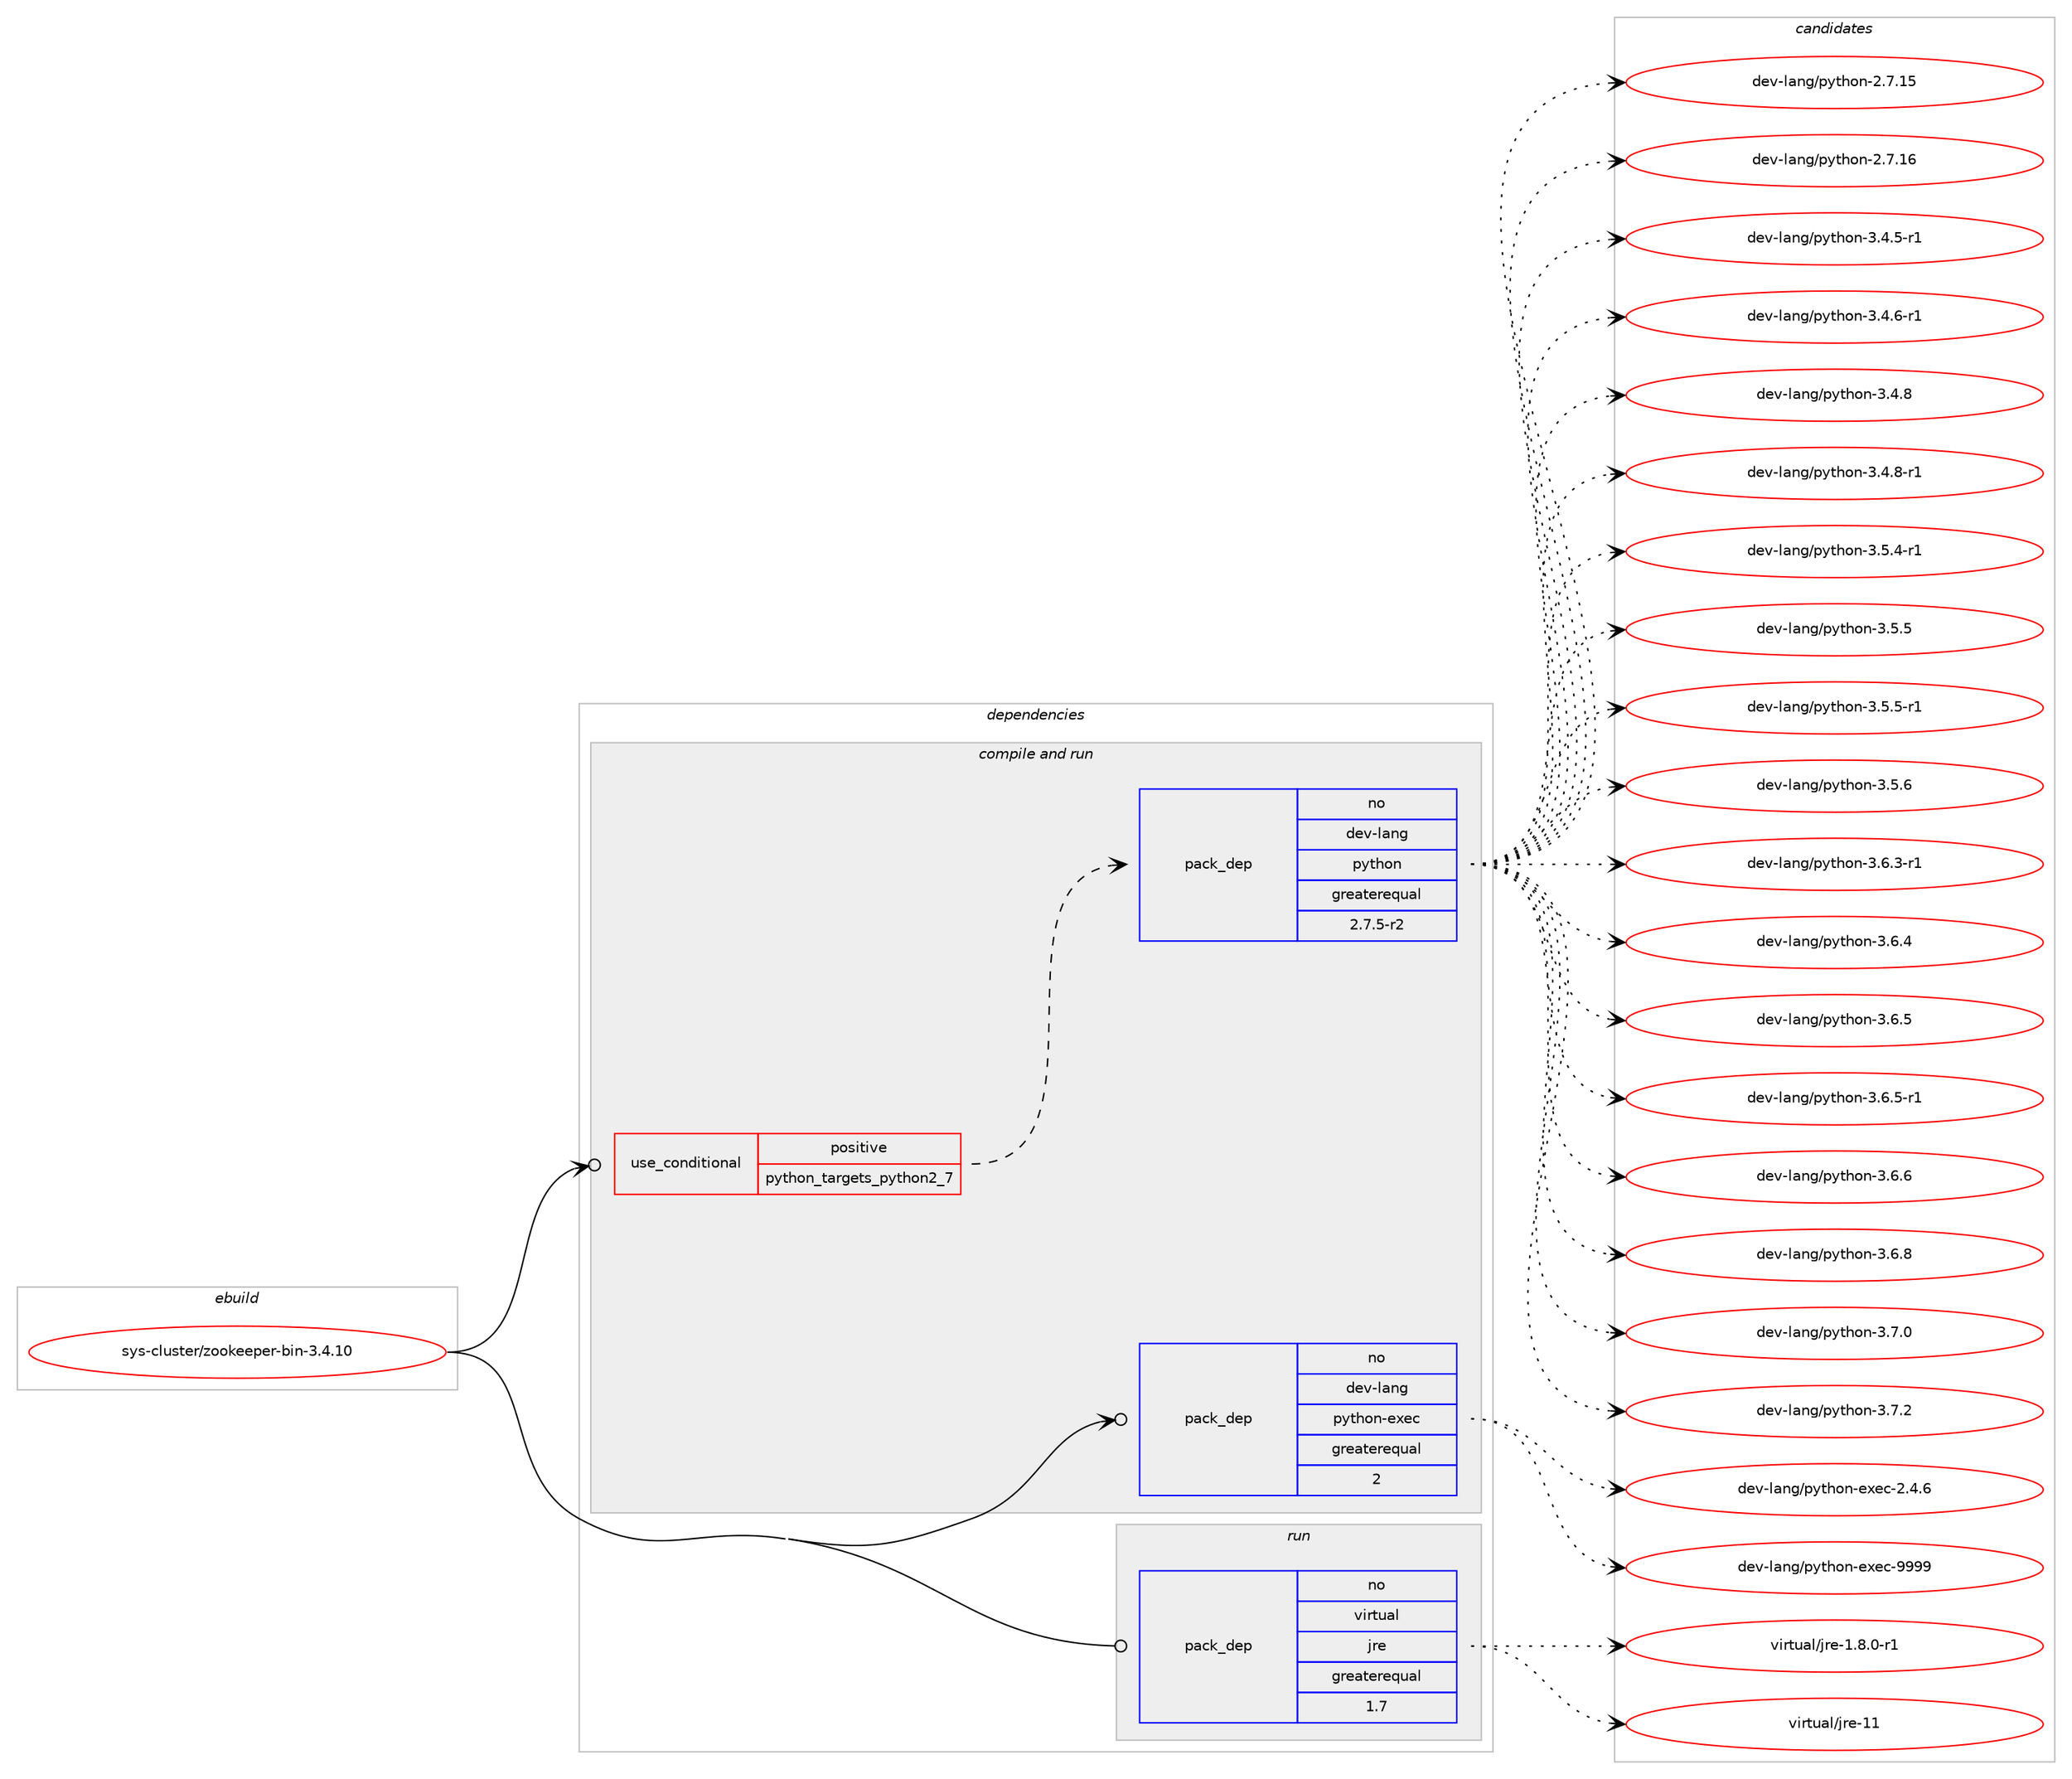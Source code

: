 digraph prolog {

# *************
# Graph options
# *************

newrank=true;
concentrate=true;
compound=true;
graph [rankdir=LR,fontname=Helvetica,fontsize=10,ranksep=1.5];#, ranksep=2.5, nodesep=0.2];
edge  [arrowhead=vee];
node  [fontname=Helvetica,fontsize=10];

# **********
# The ebuild
# **********

subgraph cluster_leftcol {
color=gray;
rank=same;
label=<<i>ebuild</i>>;
id [label="sys-cluster/zookeeper-bin-3.4.10", color=red, width=4, href="../sys-cluster/zookeeper-bin-3.4.10.svg"];
}

# ****************
# The dependencies
# ****************

subgraph cluster_midcol {
color=gray;
label=<<i>dependencies</i>>;
subgraph cluster_compile {
fillcolor="#eeeeee";
style=filled;
label=<<i>compile</i>>;
}
subgraph cluster_compileandrun {
fillcolor="#eeeeee";
style=filled;
label=<<i>compile and run</i>>;
subgraph cond459267 {
dependency1726228 [label=<<TABLE BORDER="0" CELLBORDER="1" CELLSPACING="0" CELLPADDING="4"><TR><TD ROWSPAN="3" CELLPADDING="10">use_conditional</TD></TR><TR><TD>positive</TD></TR><TR><TD>python_targets_python2_7</TD></TR></TABLE>>, shape=none, color=red];
subgraph pack1238678 {
dependency1726229 [label=<<TABLE BORDER="0" CELLBORDER="1" CELLSPACING="0" CELLPADDING="4" WIDTH="220"><TR><TD ROWSPAN="6" CELLPADDING="30">pack_dep</TD></TR><TR><TD WIDTH="110">no</TD></TR><TR><TD>dev-lang</TD></TR><TR><TD>python</TD></TR><TR><TD>greaterequal</TD></TR><TR><TD>2.7.5-r2</TD></TR></TABLE>>, shape=none, color=blue];
}
dependency1726228:e -> dependency1726229:w [weight=20,style="dashed",arrowhead="vee"];
}
id:e -> dependency1726228:w [weight=20,style="solid",arrowhead="odotvee"];
subgraph pack1238679 {
dependency1726230 [label=<<TABLE BORDER="0" CELLBORDER="1" CELLSPACING="0" CELLPADDING="4" WIDTH="220"><TR><TD ROWSPAN="6" CELLPADDING="30">pack_dep</TD></TR><TR><TD WIDTH="110">no</TD></TR><TR><TD>dev-lang</TD></TR><TR><TD>python-exec</TD></TR><TR><TD>greaterequal</TD></TR><TR><TD>2</TD></TR></TABLE>>, shape=none, color=blue];
}
id:e -> dependency1726230:w [weight=20,style="solid",arrowhead="odotvee"];
}
subgraph cluster_run {
fillcolor="#eeeeee";
style=filled;
label=<<i>run</i>>;
subgraph pack1238680 {
dependency1726231 [label=<<TABLE BORDER="0" CELLBORDER="1" CELLSPACING="0" CELLPADDING="4" WIDTH="220"><TR><TD ROWSPAN="6" CELLPADDING="30">pack_dep</TD></TR><TR><TD WIDTH="110">no</TD></TR><TR><TD>virtual</TD></TR><TR><TD>jre</TD></TR><TR><TD>greaterequal</TD></TR><TR><TD>1.7</TD></TR></TABLE>>, shape=none, color=blue];
}
id:e -> dependency1726231:w [weight=20,style="solid",arrowhead="odot"];
}
}

# **************
# The candidates
# **************

subgraph cluster_choices {
rank=same;
color=gray;
label=<<i>candidates</i>>;

subgraph choice1238678 {
color=black;
nodesep=1;
choice10010111845108971101034711212111610411111045504655464953 [label="dev-lang/python-2.7.15", color=red, width=4,href="../dev-lang/python-2.7.15.svg"];
choice10010111845108971101034711212111610411111045504655464954 [label="dev-lang/python-2.7.16", color=red, width=4,href="../dev-lang/python-2.7.16.svg"];
choice1001011184510897110103471121211161041111104551465246534511449 [label="dev-lang/python-3.4.5-r1", color=red, width=4,href="../dev-lang/python-3.4.5-r1.svg"];
choice1001011184510897110103471121211161041111104551465246544511449 [label="dev-lang/python-3.4.6-r1", color=red, width=4,href="../dev-lang/python-3.4.6-r1.svg"];
choice100101118451089711010347112121116104111110455146524656 [label="dev-lang/python-3.4.8", color=red, width=4,href="../dev-lang/python-3.4.8.svg"];
choice1001011184510897110103471121211161041111104551465246564511449 [label="dev-lang/python-3.4.8-r1", color=red, width=4,href="../dev-lang/python-3.4.8-r1.svg"];
choice1001011184510897110103471121211161041111104551465346524511449 [label="dev-lang/python-3.5.4-r1", color=red, width=4,href="../dev-lang/python-3.5.4-r1.svg"];
choice100101118451089711010347112121116104111110455146534653 [label="dev-lang/python-3.5.5", color=red, width=4,href="../dev-lang/python-3.5.5.svg"];
choice1001011184510897110103471121211161041111104551465346534511449 [label="dev-lang/python-3.5.5-r1", color=red, width=4,href="../dev-lang/python-3.5.5-r1.svg"];
choice100101118451089711010347112121116104111110455146534654 [label="dev-lang/python-3.5.6", color=red, width=4,href="../dev-lang/python-3.5.6.svg"];
choice1001011184510897110103471121211161041111104551465446514511449 [label="dev-lang/python-3.6.3-r1", color=red, width=4,href="../dev-lang/python-3.6.3-r1.svg"];
choice100101118451089711010347112121116104111110455146544652 [label="dev-lang/python-3.6.4", color=red, width=4,href="../dev-lang/python-3.6.4.svg"];
choice100101118451089711010347112121116104111110455146544653 [label="dev-lang/python-3.6.5", color=red, width=4,href="../dev-lang/python-3.6.5.svg"];
choice1001011184510897110103471121211161041111104551465446534511449 [label="dev-lang/python-3.6.5-r1", color=red, width=4,href="../dev-lang/python-3.6.5-r1.svg"];
choice100101118451089711010347112121116104111110455146544654 [label="dev-lang/python-3.6.6", color=red, width=4,href="../dev-lang/python-3.6.6.svg"];
choice100101118451089711010347112121116104111110455146544656 [label="dev-lang/python-3.6.8", color=red, width=4,href="../dev-lang/python-3.6.8.svg"];
choice100101118451089711010347112121116104111110455146554648 [label="dev-lang/python-3.7.0", color=red, width=4,href="../dev-lang/python-3.7.0.svg"];
choice100101118451089711010347112121116104111110455146554650 [label="dev-lang/python-3.7.2", color=red, width=4,href="../dev-lang/python-3.7.2.svg"];
dependency1726229:e -> choice10010111845108971101034711212111610411111045504655464953:w [style=dotted,weight="100"];
dependency1726229:e -> choice10010111845108971101034711212111610411111045504655464954:w [style=dotted,weight="100"];
dependency1726229:e -> choice1001011184510897110103471121211161041111104551465246534511449:w [style=dotted,weight="100"];
dependency1726229:e -> choice1001011184510897110103471121211161041111104551465246544511449:w [style=dotted,weight="100"];
dependency1726229:e -> choice100101118451089711010347112121116104111110455146524656:w [style=dotted,weight="100"];
dependency1726229:e -> choice1001011184510897110103471121211161041111104551465246564511449:w [style=dotted,weight="100"];
dependency1726229:e -> choice1001011184510897110103471121211161041111104551465346524511449:w [style=dotted,weight="100"];
dependency1726229:e -> choice100101118451089711010347112121116104111110455146534653:w [style=dotted,weight="100"];
dependency1726229:e -> choice1001011184510897110103471121211161041111104551465346534511449:w [style=dotted,weight="100"];
dependency1726229:e -> choice100101118451089711010347112121116104111110455146534654:w [style=dotted,weight="100"];
dependency1726229:e -> choice1001011184510897110103471121211161041111104551465446514511449:w [style=dotted,weight="100"];
dependency1726229:e -> choice100101118451089711010347112121116104111110455146544652:w [style=dotted,weight="100"];
dependency1726229:e -> choice100101118451089711010347112121116104111110455146544653:w [style=dotted,weight="100"];
dependency1726229:e -> choice1001011184510897110103471121211161041111104551465446534511449:w [style=dotted,weight="100"];
dependency1726229:e -> choice100101118451089711010347112121116104111110455146544654:w [style=dotted,weight="100"];
dependency1726229:e -> choice100101118451089711010347112121116104111110455146544656:w [style=dotted,weight="100"];
dependency1726229:e -> choice100101118451089711010347112121116104111110455146554648:w [style=dotted,weight="100"];
dependency1726229:e -> choice100101118451089711010347112121116104111110455146554650:w [style=dotted,weight="100"];
}
subgraph choice1238679 {
color=black;
nodesep=1;
choice1001011184510897110103471121211161041111104510112010199455046524654 [label="dev-lang/python-exec-2.4.6", color=red, width=4,href="../dev-lang/python-exec-2.4.6.svg"];
choice10010111845108971101034711212111610411111045101120101994557575757 [label="dev-lang/python-exec-9999", color=red, width=4,href="../dev-lang/python-exec-9999.svg"];
dependency1726230:e -> choice1001011184510897110103471121211161041111104510112010199455046524654:w [style=dotted,weight="100"];
dependency1726230:e -> choice10010111845108971101034711212111610411111045101120101994557575757:w [style=dotted,weight="100"];
}
subgraph choice1238680 {
color=black;
nodesep=1;
choice11810511411611797108471061141014549465646484511449 [label="virtual/jre-1.8.0-r1", color=red, width=4,href="../virtual/jre-1.8.0-r1.svg"];
choice1181051141161179710847106114101454949 [label="virtual/jre-11", color=red, width=4,href="../virtual/jre-11.svg"];
dependency1726231:e -> choice11810511411611797108471061141014549465646484511449:w [style=dotted,weight="100"];
dependency1726231:e -> choice1181051141161179710847106114101454949:w [style=dotted,weight="100"];
}
}

}
